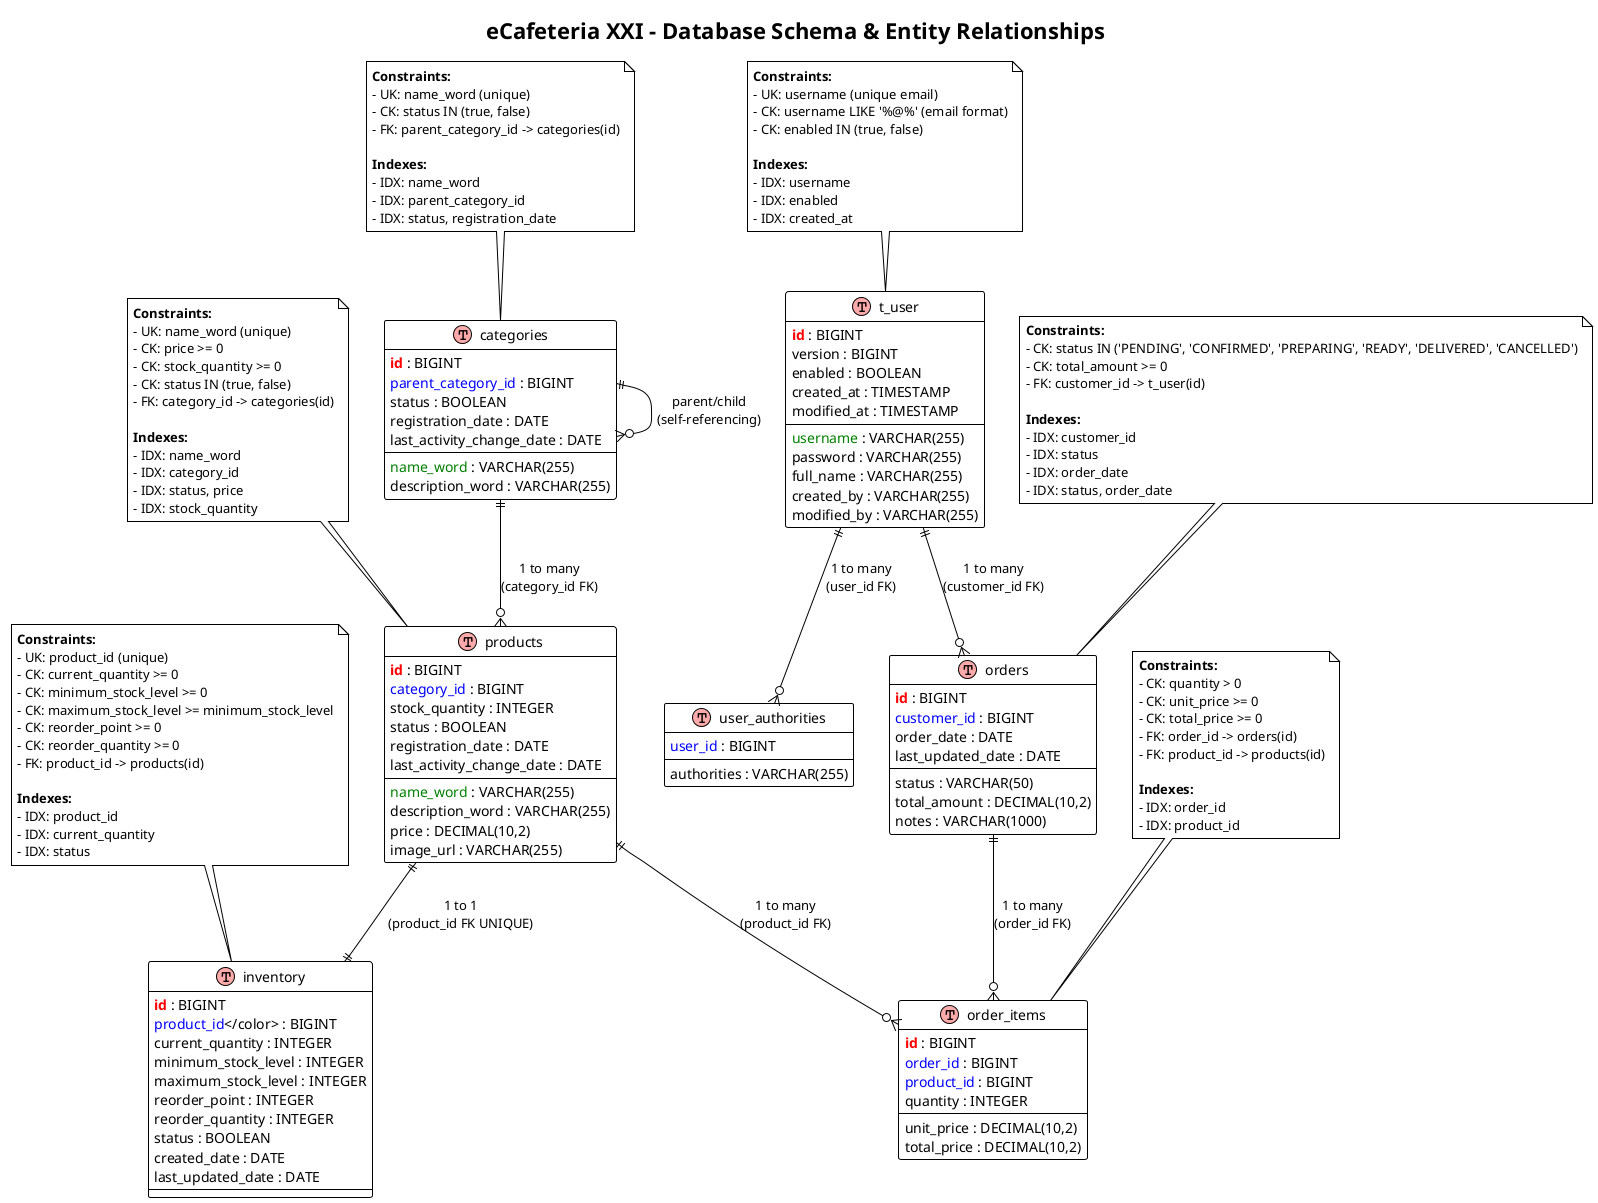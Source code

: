 @startuml Database_Schema
!theme plain
title eCafeteria XXI - Database Schema & Entity Relationships

!define table(name) class name << (T,#FFAAAA) >>
!define pk(x) <b><color:red>x</color></b>
!define fk(x) <color:blue>x</color>
!define uk(x) <color:green>x</color>

table(categories) {
    pk(id) : BIGINT
    uk(name_word) : VARCHAR(255)
    description_word : VARCHAR(255)
    fk(parent_category_id) : BIGINT
    status : BOOLEAN
    registration_date : DATE
    last_activity_change_date : DATE
}

table(products) {
    pk(id) : BIGINT
    uk(name_word) : VARCHAR(255)
    description_word : VARCHAR(255)
    price : DECIMAL(10,2)
    fk(category_id) : BIGINT
    image_url : VARCHAR(255)
    stock_quantity : INTEGER
    status : BOOLEAN
    registration_date : DATE
    last_activity_change_date : DATE
}

table(inventory) {
    pk(id) : BIGINT
    uk(fk(product_id)) : BIGINT
    current_quantity : INTEGER
    minimum_stock_level : INTEGER
    maximum_stock_level : INTEGER
    reorder_point : INTEGER
    reorder_quantity : INTEGER
    status : BOOLEAN
    created_date : DATE
    last_updated_date : DATE
}

table(t_user) {
    pk(id) : BIGINT
    version : BIGINT
    uk(username) : VARCHAR(255)
    password : VARCHAR(255)
    full_name : VARCHAR(255)
    enabled : BOOLEAN
    created_at : TIMESTAMP
    modified_at : TIMESTAMP
    created_by : VARCHAR(255)
    modified_by : VARCHAR(255)
}

table(user_authorities) {
    fk(user_id) : BIGINT
    authorities : VARCHAR(255)
}

table(orders) {
    pk(id) : BIGINT
    fk(customer_id) : BIGINT
    status : VARCHAR(50)
    total_amount : DECIMAL(10,2)
    order_date : DATE
    last_updated_date : DATE
    notes : VARCHAR(1000)
}

table(order_items) {
    pk(id) : BIGINT
    fk(order_id) : BIGINT
    fk(product_id) : BIGINT
    quantity : INTEGER
    unit_price : DECIMAL(10,2)
    total_price : DECIMAL(10,2)
}

' Relationships with cardinality and constraints
categories ||--o{ categories : "parent/child\n(self-referencing)"
categories ||--o{ products : "1 to many\n(category_id FK)"
products ||--|| inventory : "1 to 1\n(product_id FK UNIQUE)"
t_user ||--o{ user_authorities : "1 to many\n(user_id FK)"
t_user ||--o{ orders : "1 to many\n(customer_id FK)"
orders ||--o{ order_items : "1 to many\n(order_id FK)"
products ||--o{ order_items : "1 to many\n(product_id FK)"

' Constraints and Indexes
note top of categories
**Constraints:**
- UK: name_word (unique)
- CK: status IN (true, false)
- FK: parent_category_id -> categories(id)

**Indexes:**
- IDX: name_word
- IDX: parent_category_id
- IDX: status, registration_date
end note

note top of products
**Constraints:**
- UK: name_word (unique)
- CK: price >= 0
- CK: stock_quantity >= 0
- CK: status IN (true, false)
- FK: category_id -> categories(id)

**Indexes:**
- IDX: name_word
- IDX: category_id
- IDX: status, price
- IDX: stock_quantity
end note

note top of inventory
**Constraints:**
- UK: product_id (unique)
- CK: current_quantity >= 0
- CK: minimum_stock_level >= 0
- CK: maximum_stock_level >= minimum_stock_level
- CK: reorder_point >= 0
- CK: reorder_quantity >= 0
- FK: product_id -> products(id)

**Indexes:**
- IDX: product_id
- IDX: current_quantity
- IDX: status
end note

note top of orders
**Constraints:**
- CK: status IN ('PENDING', 'CONFIRMED', 'PREPARING', 'READY', 'DELIVERED', 'CANCELLED')
- CK: total_amount >= 0
- FK: customer_id -> t_user(id)

**Indexes:**
- IDX: customer_id
- IDX: status
- IDX: order_date
- IDX: status, order_date
end note

note top of order_items
**Constraints:**
- CK: quantity > 0
- CK: unit_price >= 0
- CK: total_price >= 0
- FK: order_id -> orders(id)
- FK: product_id -> products(id)

**Indexes:**
- IDX: order_id
- IDX: product_id
end note

note top of t_user
**Constraints:**
- UK: username (unique email)
- CK: username LIKE '%@%' (email format)
- CK: enabled IN (true, false)

**Indexes:**
- IDX: username
- IDX: enabled
- IDX: created_at
end note

@enduml
